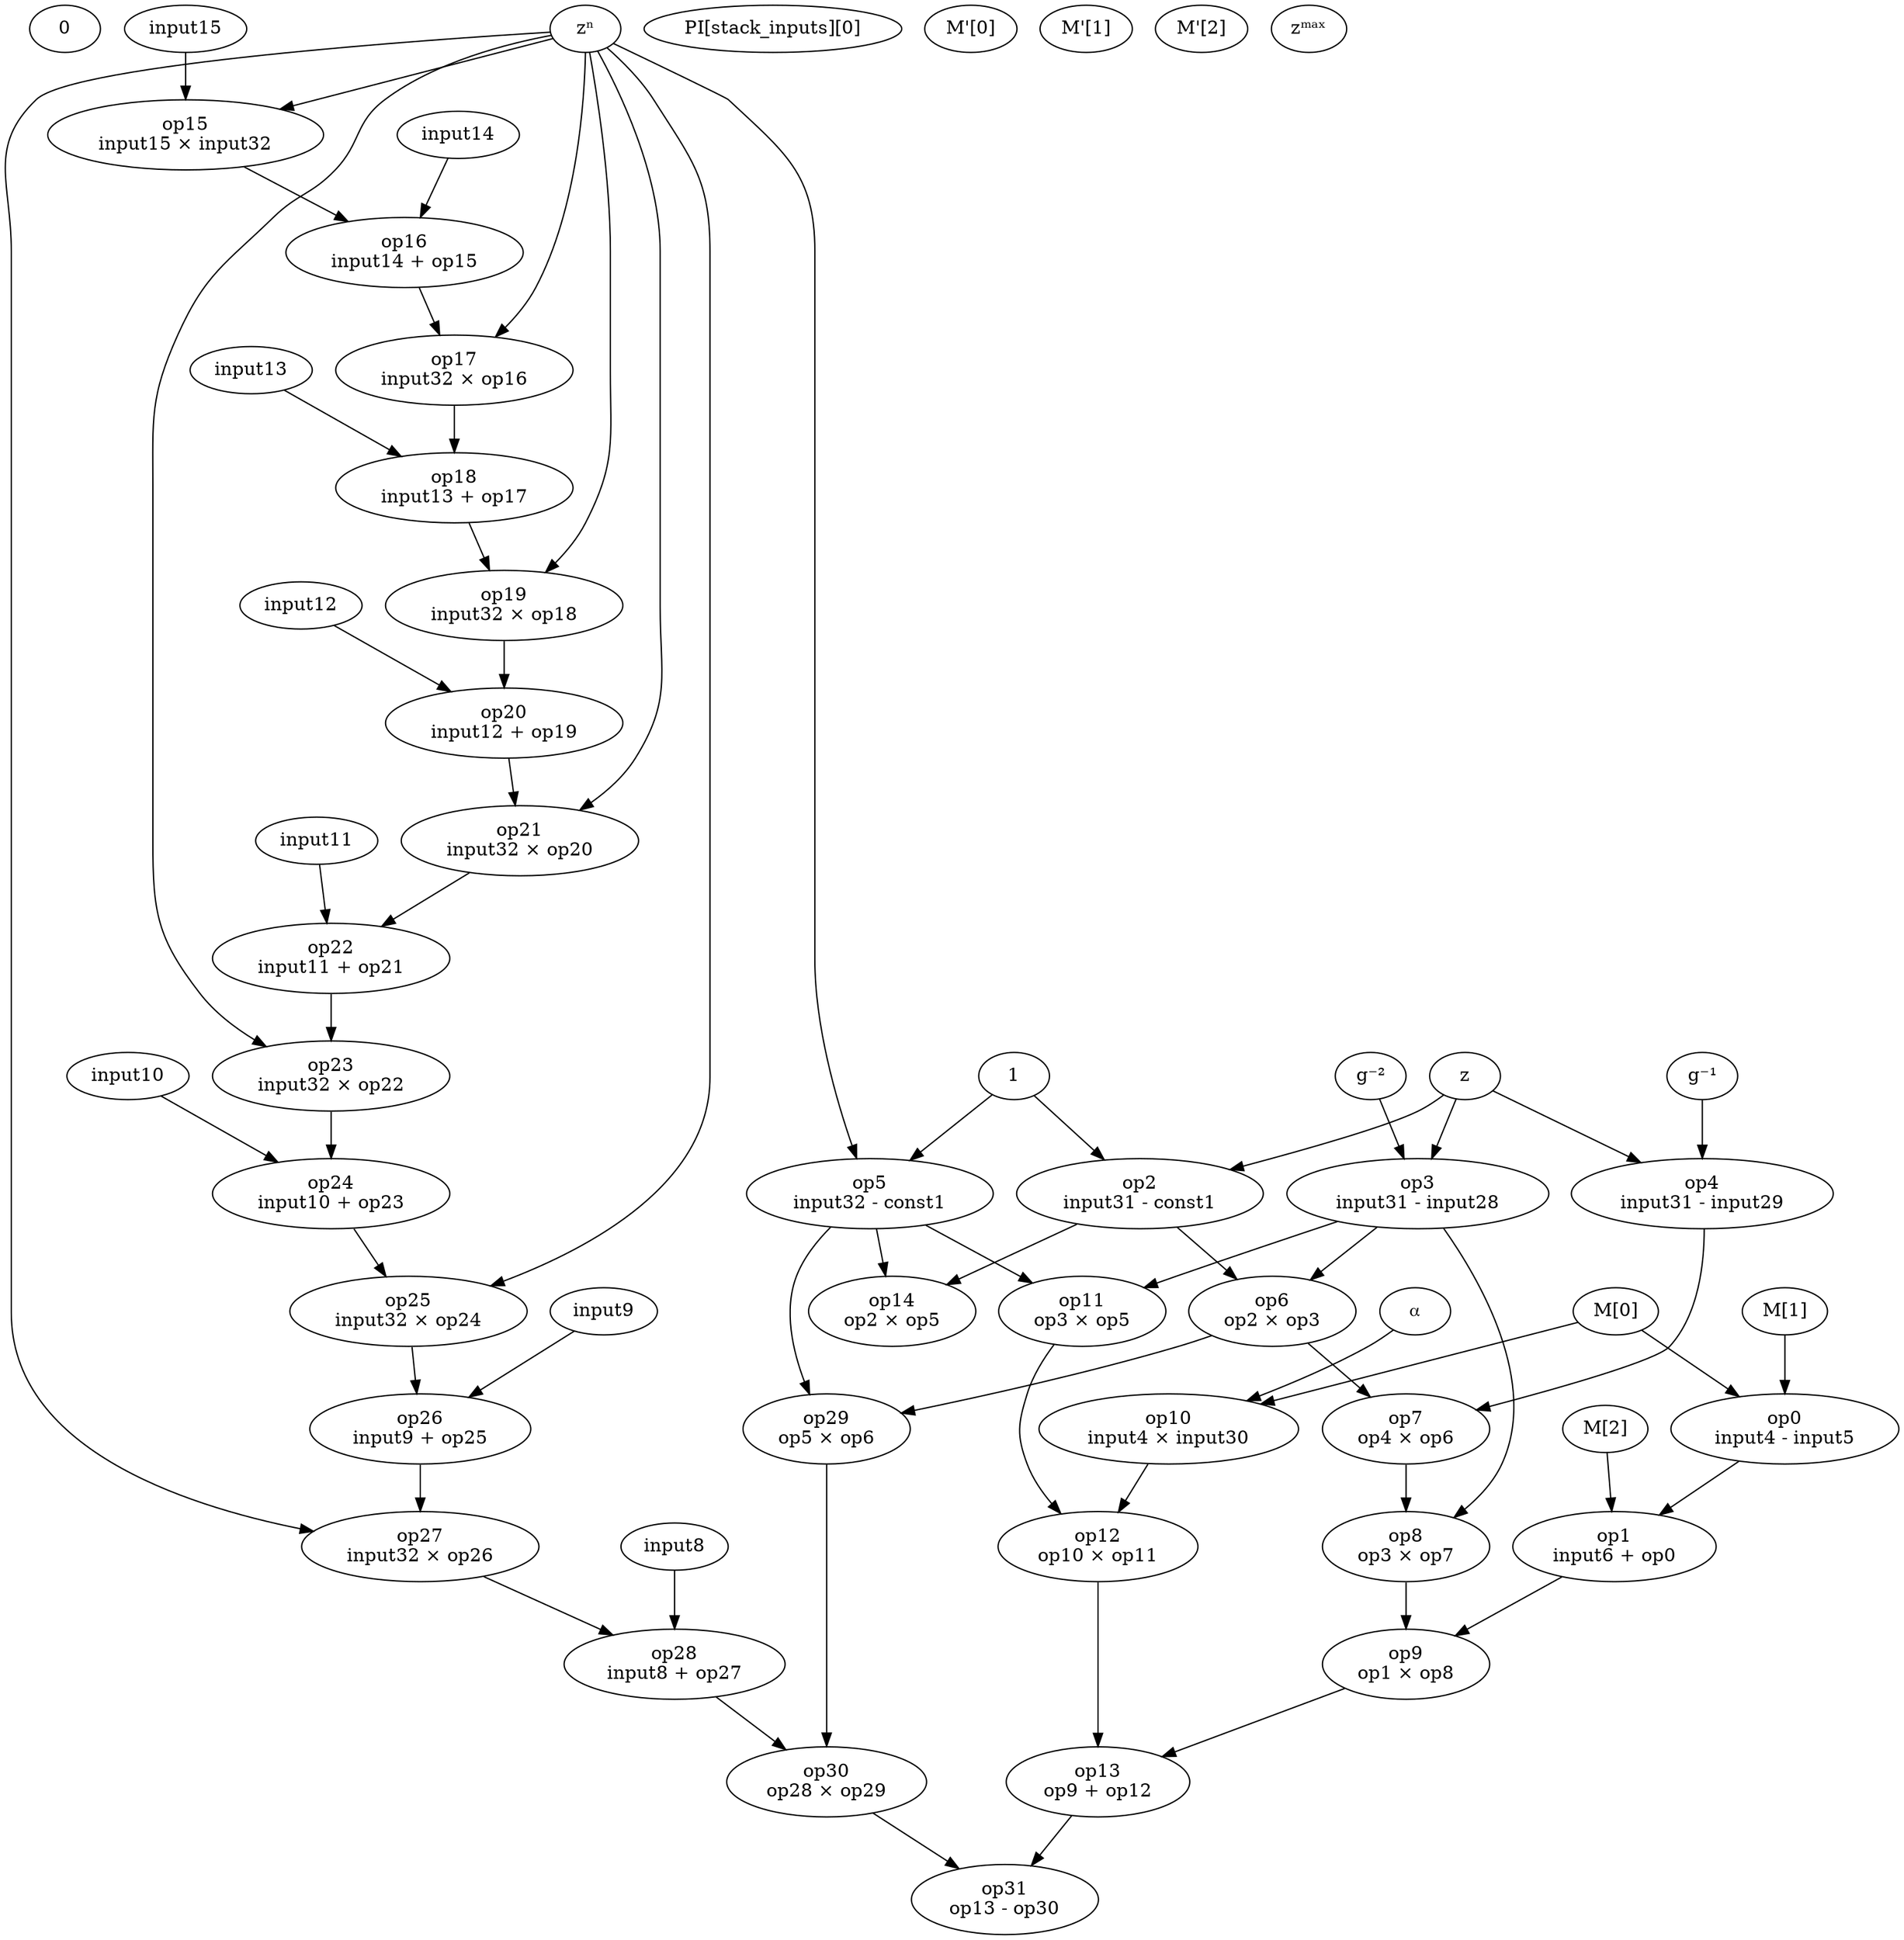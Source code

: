 digraph G {
const0 [label="0"]
const1 [label="1"]
input0 [label="PI[stack_inputs][0]"]
input4 [label="M[0]"]
input5 [label="M[1]"]
input6 [label="M[2]"]
input16 [label="M'[0]"]
input17 [label="M'[1]"]
input18 [label="M'[2]"]
input28 [label="g⁻²"]
input29 [label="g⁻¹"]
input30 [label="⍺"]
input31 [label="z"]
input32 [label="zⁿ"]
input33 [label="zᵐᵃˣ"]
op0 [label="op0\ninput4 - input5"]
input4 -> op0
input5 -> op0
op1 [label="op1\ninput6 + op0"]
input6 -> op1
op0 -> op1
op2 [label="op2\ninput31 - const1"]
input31 -> op2
const1 -> op2
op3 [label="op3\ninput31 - input28"]
input31 -> op3
input28 -> op3
op4 [label="op4\ninput31 - input29"]
input31 -> op4
input29 -> op4
op5 [label="op5\ninput32 - const1"]
input32 -> op5
const1 -> op5
op6 [label="op6\nop2 × op3"]
op2 -> op6
op3 -> op6
op7 [label="op7\nop4 × op6"]
op4 -> op7
op6 -> op7
op8 [label="op8\nop3 × op7"]
op3 -> op8
op7 -> op8
op9 [label="op9\nop1 × op8"]
op1 -> op9
op8 -> op9
op10 [label="op10\ninput4 × input30"]
input4 -> op10
input30 -> op10
op11 [label="op11\nop3 × op5"]
op3 -> op11
op5 -> op11
op12 [label="op12\nop10 × op11"]
op10 -> op12
op11 -> op12
op13 [label="op13\nop9 + op12"]
op9 -> op13
op12 -> op13
op14 [label="op14\nop2 × op5"]
op2 -> op14
op5 -> op14
op15 [label="op15\ninput15 × input32"]
input15 -> op15
input32 -> op15
op16 [label="op16\ninput14 + op15"]
input14 -> op16
op15 -> op16
op17 [label="op17\ninput32 × op16"]
input32 -> op17
op16 -> op17
op18 [label="op18\ninput13 + op17"]
input13 -> op18
op17 -> op18
op19 [label="op19\ninput32 × op18"]
input32 -> op19
op18 -> op19
op20 [label="op20\ninput12 + op19"]
input12 -> op20
op19 -> op20
op21 [label="op21\ninput32 × op20"]
input32 -> op21
op20 -> op21
op22 [label="op22\ninput11 + op21"]
input11 -> op22
op21 -> op22
op23 [label="op23\ninput32 × op22"]
input32 -> op23
op22 -> op23
op24 [label="op24\ninput10 + op23"]
input10 -> op24
op23 -> op24
op25 [label="op25\ninput32 × op24"]
input32 -> op25
op24 -> op25
op26 [label="op26\ninput9 + op25"]
input9 -> op26
op25 -> op26
op27 [label="op27\ninput32 × op26"]
input32 -> op27
op26 -> op27
op28 [label="op28\ninput8 + op27"]
input8 -> op28
op27 -> op28
op29 [label="op29\nop5 × op6"]
op5 -> op29
op6 -> op29
op30 [label="op30\nop28 × op29"]
op28 -> op30
op29 -> op30
op31 [label="op31\nop13 - op30"]
op13 -> op31
op30 -> op31
}
